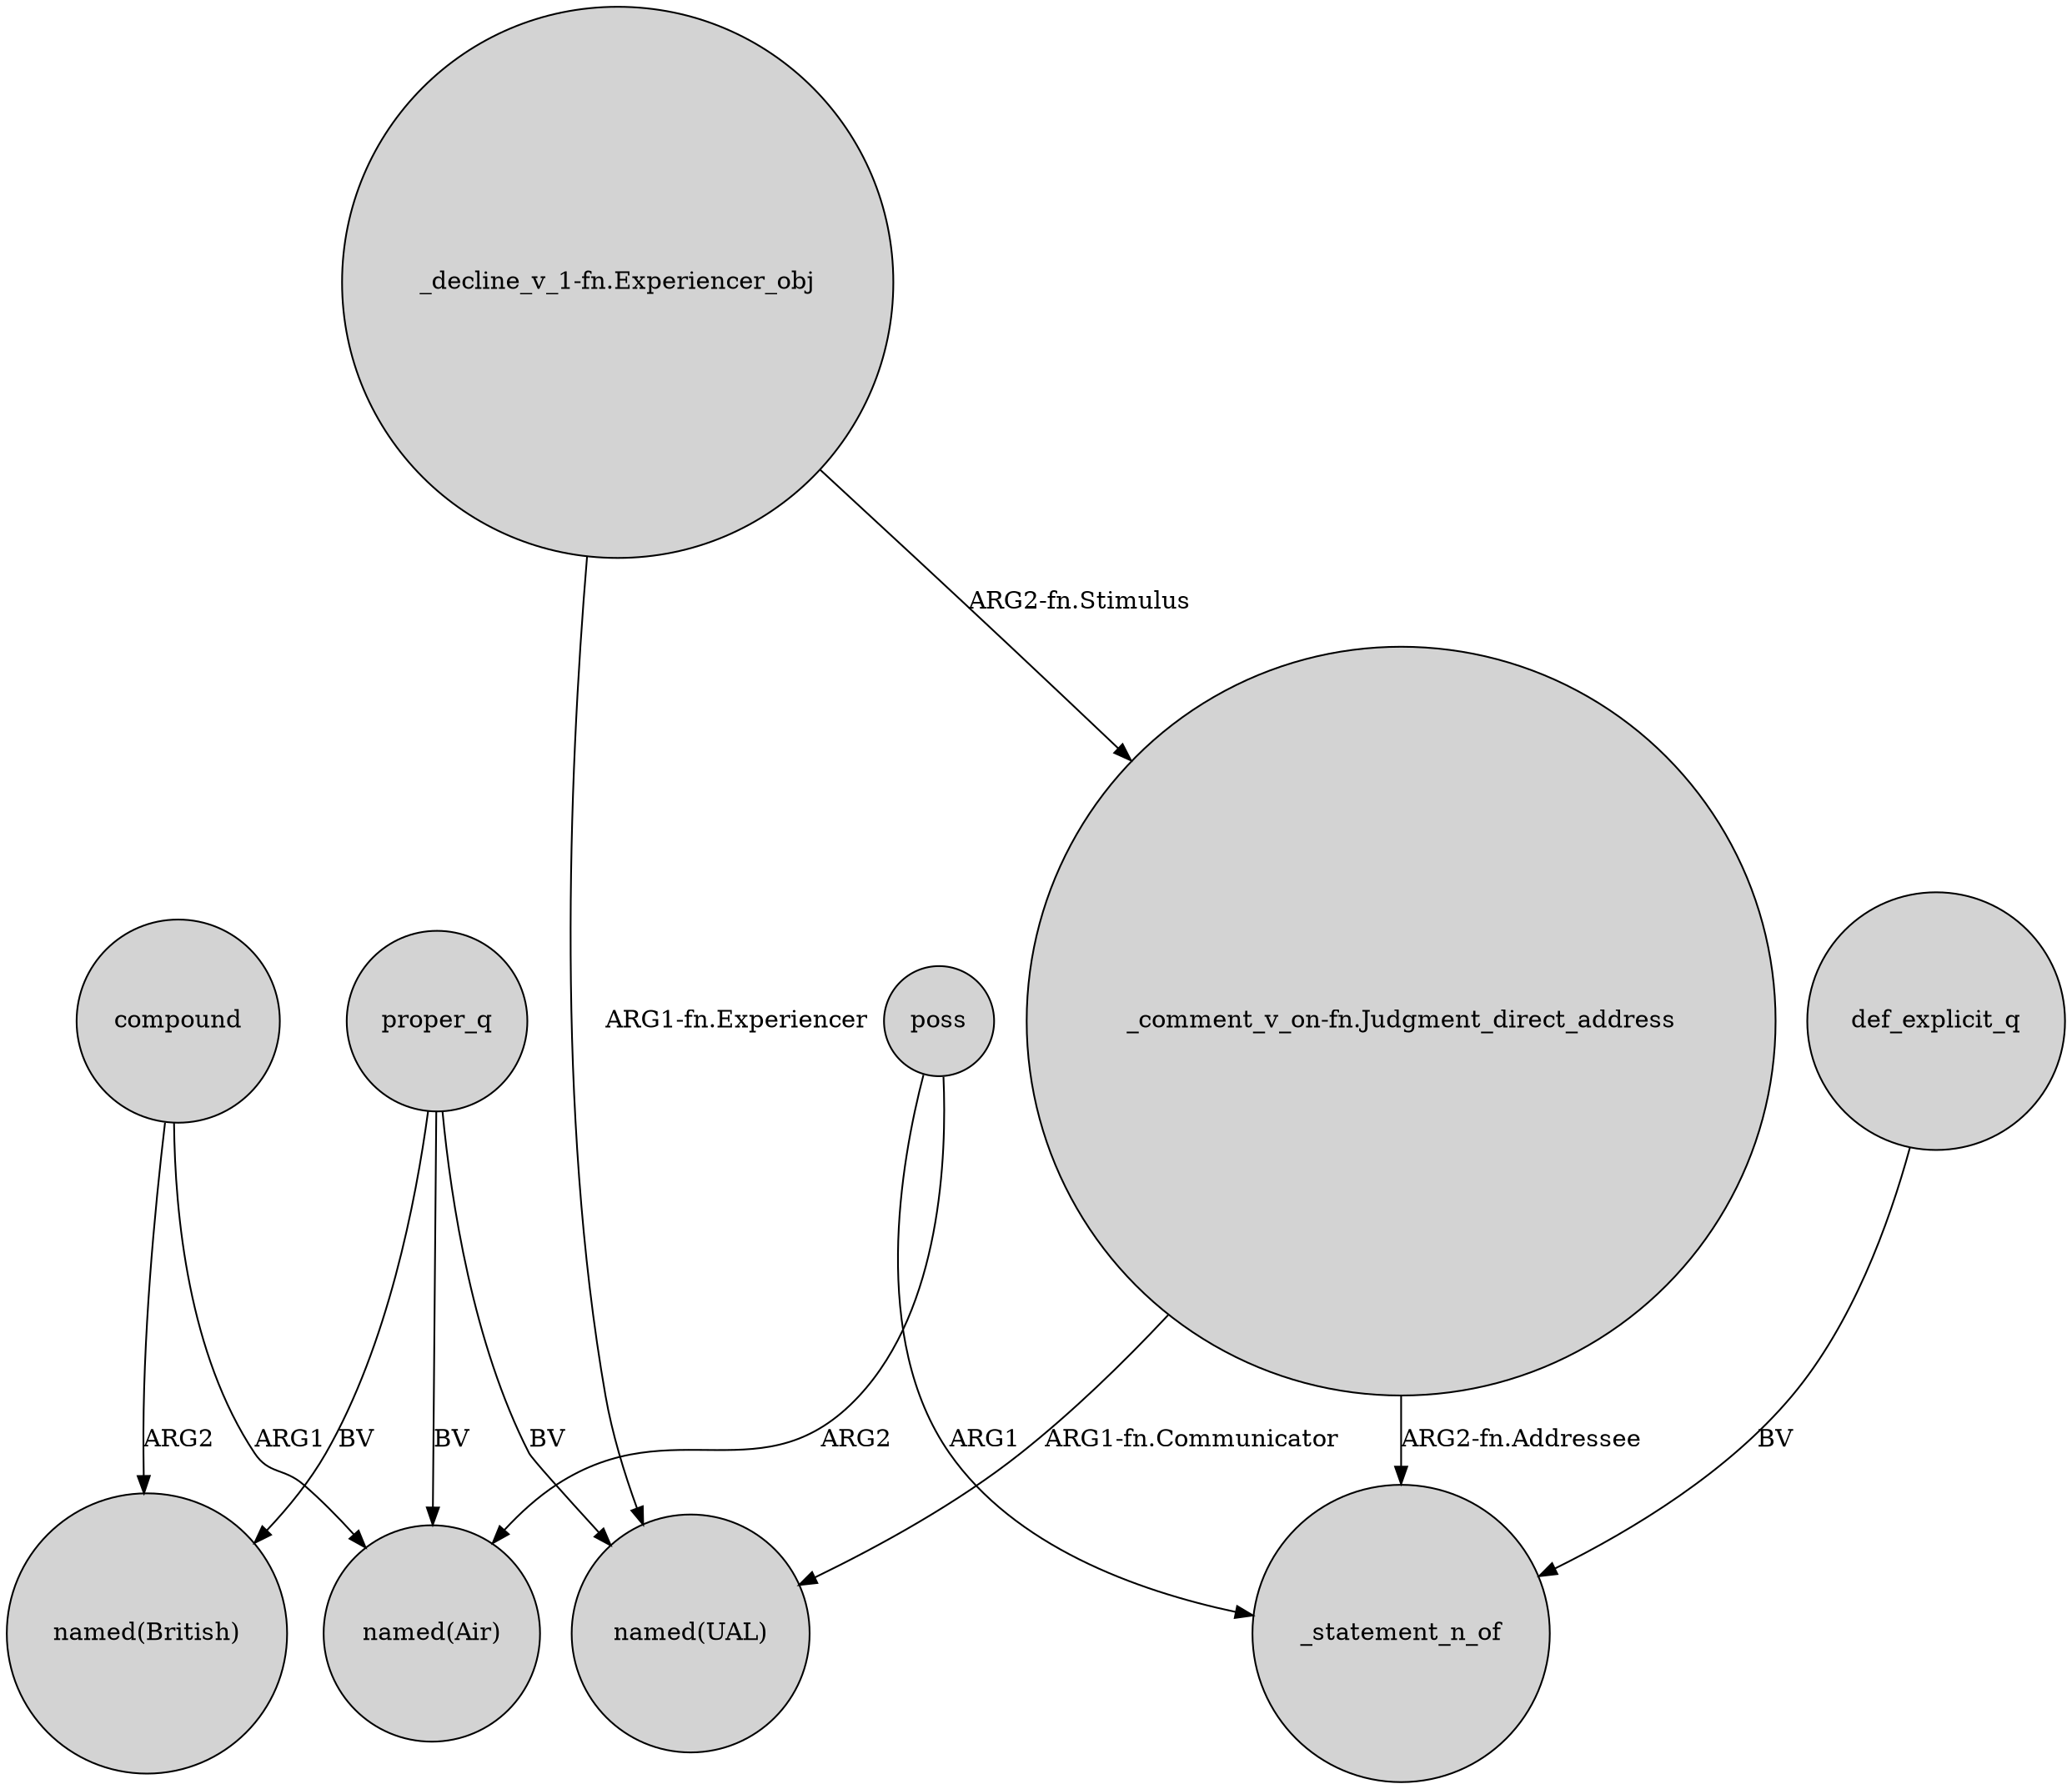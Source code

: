 digraph {
	node [shape=circle style=filled]
	proper_q -> "named(British)" [label=BV]
	compound -> "named(British)" [label=ARG2]
	"_comment_v_on-fn.Judgment_direct_address" -> "named(UAL)" [label="ARG1-fn.Communicator"]
	proper_q -> "named(Air)" [label=BV]
	"_comment_v_on-fn.Judgment_direct_address" -> _statement_n_of [label="ARG2-fn.Addressee"]
	def_explicit_q -> _statement_n_of [label=BV]
	compound -> "named(Air)" [label=ARG1]
	poss -> "named(Air)" [label=ARG2]
	poss -> _statement_n_of [label=ARG1]
	proper_q -> "named(UAL)" [label=BV]
	"_decline_v_1-fn.Experiencer_obj" -> "named(UAL)" [label="ARG1-fn.Experiencer"]
	"_decline_v_1-fn.Experiencer_obj" -> "_comment_v_on-fn.Judgment_direct_address" [label="ARG2-fn.Stimulus"]
}
